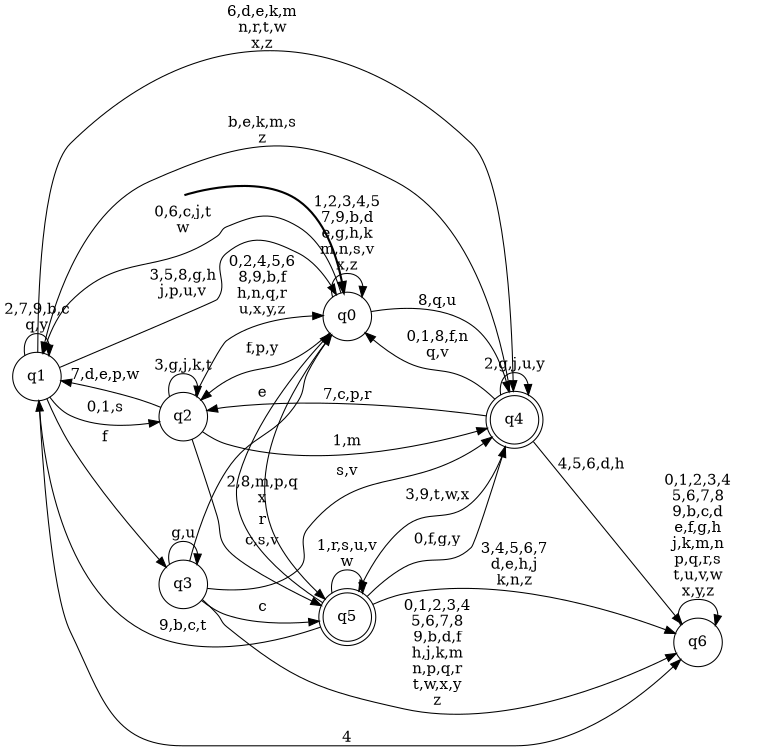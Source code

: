 digraph BlueStar {
__start0 [style = invis, shape = none, label = "", width = 0, height = 0];

rankdir=LR;
size="8,5";

s0 [style="filled", color="black", fillcolor="white" shape="circle", label="q0"];
s1 [style="filled", color="black", fillcolor="white" shape="circle", label="q1"];
s2 [style="filled", color="black", fillcolor="white" shape="circle", label="q2"];
s3 [style="filled", color="black", fillcolor="white" shape="circle", label="q3"];
s4 [style="rounded,filled", color="black", fillcolor="white" shape="doublecircle", label="q4"];
s5 [style="rounded,filled", color="black", fillcolor="white" shape="doublecircle", label="q5"];
s6 [style="filled", color="black", fillcolor="white" shape="circle", label="q6"];
subgraph cluster_main { 
	graph [pad=".75", ranksep="0.15", nodesep="0.15"];
	 style=invis; 
	__start0 -> s0 [penwidth=2];
}
s0 -> s0 [label="1,2,3,4,5\n7,9,b,d\ne,g,h,k\nm,n,s,v\nx,z"];
s0 -> s1 [label="0,6,c,j,t\nw"];
s0 -> s2 [label="f,p,y"];
s0 -> s4 [label="8,q,u"];
s0 -> s5 [label="r"];
s1 -> s0 [label="3,5,8,g,h\nj,p,u,v"];
s1 -> s1 [label="2,7,9,b,c\nq,y"];
s1 -> s2 [label="0,1,s"];
s1 -> s3 [label="f"];
s1 -> s4 [label="6,d,e,k,m\nn,r,t,w\nx,z"];
s1 -> s6 [label="4"];
s2 -> s0 [label="0,2,4,5,6\n8,9,b,f\nh,n,q,r\nu,x,y,z"];
s2 -> s1 [label="7,d,e,p,w"];
s2 -> s2 [label="3,g,j,k,t"];
s2 -> s4 [label="1,m"];
s2 -> s5 [label="c,s,v"];
s3 -> s0 [label="e"];
s3 -> s3 [label="g,u"];
s3 -> s4 [label="s,v"];
s3 -> s5 [label="c"];
s3 -> s6 [label="0,1,2,3,4\n5,6,7,8\n9,b,d,f\nh,j,k,m\nn,p,q,r\nt,w,x,y\nz"];
s4 -> s0 [label="0,1,8,f,n\nq,v"];
s4 -> s1 [label="b,e,k,m,s\nz"];
s4 -> s2 [label="7,c,p,r"];
s4 -> s4 [label="2,g,j,u,y"];
s4 -> s5 [label="3,9,t,w,x"];
s4 -> s6 [label="4,5,6,d,h"];
s5 -> s0 [label="2,8,m,p,q\nx"];
s5 -> s1 [label="9,b,c,t"];
s5 -> s4 [label="0,f,g,y"];
s5 -> s5 [label="1,r,s,u,v\nw"];
s5 -> s6 [label="3,4,5,6,7\nd,e,h,j\nk,n,z"];
s6 -> s6 [label="0,1,2,3,4\n5,6,7,8\n9,b,c,d\ne,f,g,h\nj,k,m,n\np,q,r,s\nt,u,v,w\nx,y,z"];

}